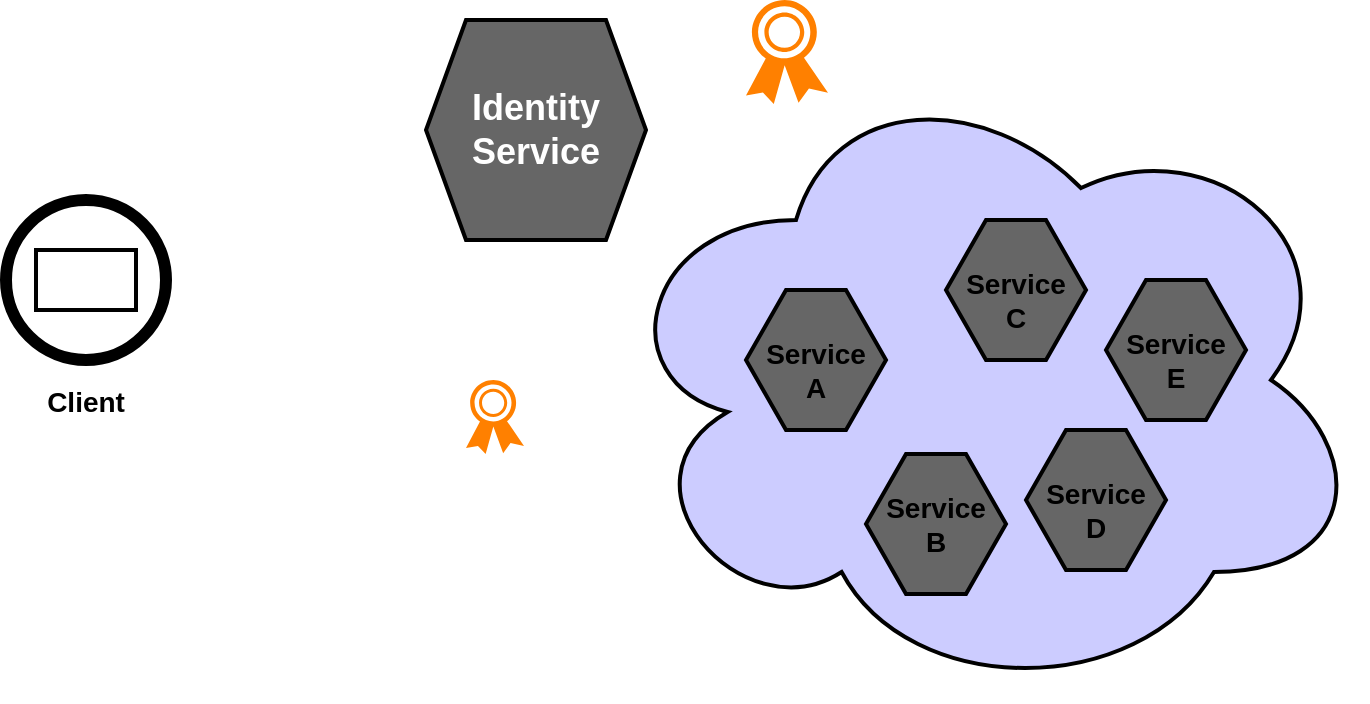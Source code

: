 <mxfile version="14.8.2" type="github" pages="2">
  <diagram id="-OOZb_PrkokhTgFWcZV8" name="template">
    <mxGraphModel dx="868" dy="458" grid="1" gridSize="10" guides="1" tooltips="1" connect="1" arrows="1" fold="1" page="1" pageScale="1" pageWidth="850" pageHeight="1100" math="0" shadow="0">
      <root>
        <mxCell id="0" />
        <mxCell id="1" parent="0" />
        <mxCell id="1uRMVp3zF_bAeUFYTsCa-5" value="" style="group" vertex="1" connectable="0" parent="1">
          <mxGeometry x="80" y="150" width="80" height="110" as="geometry" />
        </mxCell>
        <mxCell id="1uRMVp3zF_bAeUFYTsCa-1" value="" style="ellipse;whiteSpace=wrap;html=1;aspect=fixed;strokeWidth=6;" vertex="1" parent="1uRMVp3zF_bAeUFYTsCa-5">
          <mxGeometry width="80" height="80" as="geometry" />
        </mxCell>
        <mxCell id="1uRMVp3zF_bAeUFYTsCa-3" value="" style="rounded=0;whiteSpace=wrap;html=1;strokeWidth=2;" vertex="1" parent="1uRMVp3zF_bAeUFYTsCa-5">
          <mxGeometry x="15" y="25" width="50" height="30" as="geometry" />
        </mxCell>
        <mxCell id="1uRMVp3zF_bAeUFYTsCa-4" value="&lt;font style=&quot;font-size: 14px&quot;&gt;&lt;b&gt;Client&lt;/b&gt;&lt;/font&gt;" style="text;html=1;strokeColor=none;fillColor=none;align=center;verticalAlign=middle;whiteSpace=wrap;rounded=0;fontSize=16;" vertex="1" parent="1uRMVp3zF_bAeUFYTsCa-5">
          <mxGeometry x="20" y="90" width="40" height="20" as="geometry" />
        </mxCell>
        <mxCell id="1uRMVp3zF_bAeUFYTsCa-6" value="" style="ellipse;shape=cloud;whiteSpace=wrap;html=1;strokeWidth=2;fillColor=#CCCCFF;" vertex="1" parent="1">
          <mxGeometry x="380" y="80" width="380" height="320" as="geometry" />
        </mxCell>
        <mxCell id="1uRMVp3zF_bAeUFYTsCa-30" value="" style="group" vertex="1" connectable="0" parent="1">
          <mxGeometry x="450" y="195" width="70" height="70" as="geometry" />
        </mxCell>
        <mxCell id="1uRMVp3zF_bAeUFYTsCa-7" value="" style="shape=hexagon;perimeter=hexagonPerimeter2;whiteSpace=wrap;html=1;fixedSize=1;strokeWidth=2;fillColor=#666666;" vertex="1" parent="1uRMVp3zF_bAeUFYTsCa-30">
          <mxGeometry width="70" height="70" as="geometry" />
        </mxCell>
        <mxCell id="1uRMVp3zF_bAeUFYTsCa-8" value="&lt;font style=&quot;font-size: 14px&quot;&gt;&lt;b&gt;Service&lt;br&gt;A&lt;/b&gt;&lt;/font&gt;" style="text;html=1;strokeColor=none;fillColor=#666666;align=center;verticalAlign=middle;whiteSpace=wrap;rounded=0;" vertex="1" parent="1uRMVp3zF_bAeUFYTsCa-30">
          <mxGeometry x="15" y="30" width="40" height="20" as="geometry" />
        </mxCell>
        <mxCell id="1uRMVp3zF_bAeUFYTsCa-31" value="" style="group" vertex="1" connectable="0" parent="1">
          <mxGeometry x="510" y="277" width="70" height="70" as="geometry" />
        </mxCell>
        <mxCell id="1uRMVp3zF_bAeUFYTsCa-11" value="" style="shape=hexagon;perimeter=hexagonPerimeter2;whiteSpace=wrap;html=1;fixedSize=1;strokeWidth=2;fillColor=#666666;" vertex="1" parent="1uRMVp3zF_bAeUFYTsCa-31">
          <mxGeometry width="70" height="70" as="geometry" />
        </mxCell>
        <mxCell id="1uRMVp3zF_bAeUFYTsCa-12" value="&lt;font style=&quot;font-size: 14px&quot;&gt;&lt;b&gt;Service&lt;br&gt;B&lt;/b&gt;&lt;/font&gt;" style="text;html=1;strokeColor=none;fillColor=none;align=center;verticalAlign=middle;whiteSpace=wrap;rounded=0;" vertex="1" parent="1uRMVp3zF_bAeUFYTsCa-31">
          <mxGeometry x="15" y="25" width="40" height="20" as="geometry" />
        </mxCell>
        <mxCell id="1uRMVp3zF_bAeUFYTsCa-32" value="" style="group" vertex="1" connectable="0" parent="1">
          <mxGeometry x="590" y="265" width="70" height="70" as="geometry" />
        </mxCell>
        <mxCell id="1uRMVp3zF_bAeUFYTsCa-15" value="" style="shape=hexagon;perimeter=hexagonPerimeter2;whiteSpace=wrap;html=1;fixedSize=1;strokeWidth=2;fillColor=#666666;" vertex="1" parent="1uRMVp3zF_bAeUFYTsCa-32">
          <mxGeometry width="70" height="70" as="geometry" />
        </mxCell>
        <mxCell id="1uRMVp3zF_bAeUFYTsCa-16" value="&lt;font style=&quot;font-size: 14px&quot;&gt;&lt;b&gt;Service&lt;br&gt;D&lt;br&gt;&lt;/b&gt;&lt;/font&gt;" style="text;html=1;strokeColor=none;fillColor=none;align=center;verticalAlign=middle;whiteSpace=wrap;rounded=0;" vertex="1" parent="1uRMVp3zF_bAeUFYTsCa-32">
          <mxGeometry x="15" y="30" width="40" height="20" as="geometry" />
        </mxCell>
        <mxCell id="1uRMVp3zF_bAeUFYTsCa-33" value="" style="group" vertex="1" connectable="0" parent="1">
          <mxGeometry x="550" y="160" width="70" height="70" as="geometry" />
        </mxCell>
        <mxCell id="1uRMVp3zF_bAeUFYTsCa-13" value="" style="shape=hexagon;perimeter=hexagonPerimeter2;whiteSpace=wrap;html=1;fixedSize=1;strokeWidth=2;fillColor=#666666;" vertex="1" parent="1uRMVp3zF_bAeUFYTsCa-33">
          <mxGeometry width="70" height="70" as="geometry" />
        </mxCell>
        <mxCell id="1uRMVp3zF_bAeUFYTsCa-14" value="&lt;font style=&quot;font-size: 14px&quot;&gt;&lt;b&gt;Service&lt;br&gt;C&lt;/b&gt;&lt;/font&gt;" style="text;html=1;strokeColor=none;fillColor=#666666;align=center;verticalAlign=middle;whiteSpace=wrap;rounded=0;" vertex="1" parent="1uRMVp3zF_bAeUFYTsCa-33">
          <mxGeometry x="15" y="30" width="40" height="20" as="geometry" />
        </mxCell>
        <mxCell id="1uRMVp3zF_bAeUFYTsCa-34" value="" style="group" vertex="1" connectable="0" parent="1">
          <mxGeometry x="630" y="190" width="70" height="70" as="geometry" />
        </mxCell>
        <mxCell id="1uRMVp3zF_bAeUFYTsCa-17" value="" style="shape=hexagon;perimeter=hexagonPerimeter2;whiteSpace=wrap;html=1;fixedSize=1;strokeWidth=2;fillColor=#666666;" vertex="1" parent="1uRMVp3zF_bAeUFYTsCa-34">
          <mxGeometry width="70" height="70" as="geometry" />
        </mxCell>
        <mxCell id="1uRMVp3zF_bAeUFYTsCa-18" value="&lt;font style=&quot;font-size: 14px&quot;&gt;&lt;b&gt;Service&lt;br&gt;E&lt;/b&gt;&lt;/font&gt;" style="text;html=1;strokeColor=none;fillColor=none;align=center;verticalAlign=middle;whiteSpace=wrap;rounded=0;" vertex="1" parent="1uRMVp3zF_bAeUFYTsCa-34">
          <mxGeometry x="15" y="30" width="40" height="20" as="geometry" />
        </mxCell>
        <mxCell id="1uRMVp3zF_bAeUFYTsCa-39" value="" style="pointerEvents=1;shadow=0;dashed=0;html=1;strokeColor=none;fillColor=#FF8000;labelPosition=center;verticalLabelPosition=bottom;verticalAlign=top;outlineConnect=0;align=center;shape=mxgraph.office.security.token;" vertex="1" parent="1">
          <mxGeometry x="450" y="50" width="41" height="52" as="geometry" />
        </mxCell>
        <mxCell id="1uRMVp3zF_bAeUFYTsCa-40" value="" style="pointerEvents=1;shadow=0;dashed=0;html=1;strokeColor=none;fillColor=#FF8000;labelPosition=center;verticalLabelPosition=bottom;verticalAlign=top;outlineConnect=0;align=center;shape=mxgraph.office.security.token;" vertex="1" parent="1">
          <mxGeometry x="310" y="240" width="29" height="37" as="geometry" />
        </mxCell>
        <mxCell id="1uRMVp3zF_bAeUFYTsCa-42" value="" style="group" vertex="1" connectable="0" parent="1">
          <mxGeometry x="290" y="60" width="110" height="110" as="geometry" />
        </mxCell>
        <mxCell id="1uRMVp3zF_bAeUFYTsCa-43" value="" style="group" vertex="1" connectable="0" parent="1uRMVp3zF_bAeUFYTsCa-42">
          <mxGeometry width="110" height="110" as="geometry" />
        </mxCell>
        <mxCell id="1uRMVp3zF_bAeUFYTsCa-44" value="" style="group" vertex="1" connectable="0" parent="1uRMVp3zF_bAeUFYTsCa-43">
          <mxGeometry width="110" height="110" as="geometry" />
        </mxCell>
        <mxCell id="1uRMVp3zF_bAeUFYTsCa-35" value="" style="shape=hexagon;perimeter=hexagonPerimeter2;whiteSpace=wrap;html=1;fixedSize=1;strokeWidth=2;fillColor=#666666;" vertex="1" parent="1uRMVp3zF_bAeUFYTsCa-44">
          <mxGeometry width="110" height="110" as="geometry" />
        </mxCell>
        <mxCell id="1uRMVp3zF_bAeUFYTsCa-38" value="&lt;b&gt;&lt;font style=&quot;font-size: 18px&quot; color=&quot;#ffffff&quot;&gt;Identity&lt;br&gt;Service&lt;/font&gt;&lt;/b&gt;" style="text;html=1;strokeColor=none;fillColor=none;align=center;verticalAlign=middle;whiteSpace=wrap;rounded=0;shadow=0;" vertex="1" parent="1uRMVp3zF_bAeUFYTsCa-44">
          <mxGeometry x="35" y="45" width="40" height="20" as="geometry" />
        </mxCell>
      </root>
    </mxGraphModel>
  </diagram>
  <diagram name="1st-approach" id="Aglust-Zg4pcd9BZMCzB">
    <mxGraphModel dx="868" dy="458" grid="1" gridSize="10" guides="1" tooltips="1" connect="1" arrows="1" fold="1" page="1" pageScale="1" pageWidth="850" pageHeight="1100" math="0" shadow="0">
      <root>
        <mxCell id="Twjd7jKsQh1m9iTc1C2y-0" />
        <mxCell id="Twjd7jKsQh1m9iTc1C2y-1" parent="Twjd7jKsQh1m9iTc1C2y-0" />
        <mxCell id="Twjd7jKsQh1m9iTc1C2y-2" value="" style="group" vertex="1" connectable="0" parent="Twjd7jKsQh1m9iTc1C2y-1">
          <mxGeometry x="70" y="230" width="80" height="110" as="geometry" />
        </mxCell>
        <mxCell id="Twjd7jKsQh1m9iTc1C2y-3" value="" style="ellipse;whiteSpace=wrap;html=1;aspect=fixed;strokeWidth=6;" vertex="1" parent="Twjd7jKsQh1m9iTc1C2y-2">
          <mxGeometry width="80" height="80" as="geometry" />
        </mxCell>
        <mxCell id="Twjd7jKsQh1m9iTc1C2y-4" value="" style="rounded=0;whiteSpace=wrap;html=1;strokeWidth=2;" vertex="1" parent="Twjd7jKsQh1m9iTc1C2y-2">
          <mxGeometry x="15" y="25" width="50" height="30" as="geometry" />
        </mxCell>
        <mxCell id="Twjd7jKsQh1m9iTc1C2y-5" value="&lt;font style=&quot;font-size: 14px&quot;&gt;&lt;b&gt;Client&lt;/b&gt;&lt;/font&gt;" style="text;html=1;strokeColor=none;fillColor=none;align=center;verticalAlign=middle;whiteSpace=wrap;rounded=0;fontSize=16;" vertex="1" parent="Twjd7jKsQh1m9iTc1C2y-2">
          <mxGeometry x="20" y="90" width="40" height="20" as="geometry" />
        </mxCell>
        <mxCell id="Twjd7jKsQh1m9iTc1C2y-6" value="" style="ellipse;shape=cloud;whiteSpace=wrap;html=1;strokeWidth=2;fillColor=#CCCCFF;dashed=1;strokeColor=none;" vertex="1" parent="Twjd7jKsQh1m9iTc1C2y-1">
          <mxGeometry x="325" y="20" width="500" height="460" as="geometry" />
        </mxCell>
        <mxCell id="Twjd7jKsQh1m9iTc1C2y-7" value="" style="group" vertex="1" connectable="0" parent="Twjd7jKsQh1m9iTc1C2y-1">
          <mxGeometry x="450" y="235" width="70" height="70" as="geometry" />
        </mxCell>
        <mxCell id="Twjd7jKsQh1m9iTc1C2y-8" value="" style="shape=hexagon;perimeter=hexagonPerimeter2;whiteSpace=wrap;html=1;fixedSize=1;strokeWidth=2;fillColor=#666666;" vertex="1" parent="Twjd7jKsQh1m9iTc1C2y-7">
          <mxGeometry width="70" height="70" as="geometry" />
        </mxCell>
        <mxCell id="Twjd7jKsQh1m9iTc1C2y-9" value="&lt;font style=&quot;font-size: 14px&quot;&gt;&lt;b&gt;Service&lt;br&gt;A&lt;/b&gt;&lt;/font&gt;" style="text;html=1;strokeColor=none;fillColor=#666666;align=center;verticalAlign=middle;whiteSpace=wrap;rounded=0;" vertex="1" parent="Twjd7jKsQh1m9iTc1C2y-7">
          <mxGeometry x="15" y="30" width="40" height="20" as="geometry" />
        </mxCell>
        <mxCell id="Twjd7jKsQh1m9iTc1C2y-10" value="" style="group" vertex="1" connectable="0" parent="Twjd7jKsQh1m9iTc1C2y-1">
          <mxGeometry x="540" y="320" width="70" height="70" as="geometry" />
        </mxCell>
        <mxCell id="Twjd7jKsQh1m9iTc1C2y-11" value="" style="shape=hexagon;perimeter=hexagonPerimeter2;whiteSpace=wrap;html=1;fixedSize=1;strokeWidth=2;fillColor=#666666;" vertex="1" parent="Twjd7jKsQh1m9iTc1C2y-10">
          <mxGeometry x="-15" y="13" width="70" height="70" as="geometry" />
        </mxCell>
        <mxCell id="Twjd7jKsQh1m9iTc1C2y-12" value="&lt;font style=&quot;font-size: 14px&quot;&gt;&lt;b&gt;Service&lt;br&gt;B&lt;/b&gt;&lt;/font&gt;" style="text;html=1;strokeColor=none;fillColor=none;align=center;verticalAlign=middle;whiteSpace=wrap;rounded=0;" vertex="1" parent="Twjd7jKsQh1m9iTc1C2y-10">
          <mxGeometry y="38" width="40" height="20" as="geometry" />
        </mxCell>
        <mxCell id="Twjd7jKsQh1m9iTc1C2y-13" value="" style="group" vertex="1" connectable="0" parent="Twjd7jKsQh1m9iTc1C2y-1">
          <mxGeometry x="600" y="255" width="70" height="70" as="geometry" />
        </mxCell>
        <mxCell id="Twjd7jKsQh1m9iTc1C2y-14" value="" style="shape=hexagon;perimeter=hexagonPerimeter2;whiteSpace=wrap;html=1;fixedSize=1;strokeWidth=2;fillColor=#666666;" vertex="1" parent="Twjd7jKsQh1m9iTc1C2y-13">
          <mxGeometry width="70" height="70" as="geometry" />
        </mxCell>
        <mxCell id="Twjd7jKsQh1m9iTc1C2y-15" value="&lt;font style=&quot;font-size: 14px&quot;&gt;&lt;b&gt;Service&lt;br&gt;D&lt;br&gt;&lt;/b&gt;&lt;/font&gt;" style="text;html=1;strokeColor=none;fillColor=none;align=center;verticalAlign=middle;whiteSpace=wrap;rounded=0;" vertex="1" parent="Twjd7jKsQh1m9iTc1C2y-13">
          <mxGeometry x="15" y="30" width="40" height="20" as="geometry" />
        </mxCell>
        <mxCell id="Twjd7jKsQh1m9iTc1C2y-16" value="" style="group" vertex="1" connectable="0" parent="Twjd7jKsQh1m9iTc1C2y-1">
          <mxGeometry x="570" y="130" width="70" height="70" as="geometry" />
        </mxCell>
        <mxCell id="Twjd7jKsQh1m9iTc1C2y-17" value="" style="shape=hexagon;perimeter=hexagonPerimeter2;whiteSpace=wrap;html=1;fixedSize=1;strokeWidth=2;fillColor=#666666;" vertex="1" parent="Twjd7jKsQh1m9iTc1C2y-16">
          <mxGeometry width="70" height="70" as="geometry" />
        </mxCell>
        <mxCell id="Twjd7jKsQh1m9iTc1C2y-18" value="&lt;font style=&quot;font-size: 14px&quot;&gt;&lt;b&gt;Service&lt;br&gt;C&lt;/b&gt;&lt;/font&gt;" style="text;html=1;strokeColor=none;fillColor=#666666;align=center;verticalAlign=middle;whiteSpace=wrap;rounded=0;" vertex="1" parent="Twjd7jKsQh1m9iTc1C2y-16">
          <mxGeometry x="15" y="30" width="40" height="20" as="geometry" />
        </mxCell>
        <mxCell id="Twjd7jKsQh1m9iTc1C2y-19" value="" style="group" vertex="1" connectable="0" parent="Twjd7jKsQh1m9iTc1C2y-1">
          <mxGeometry x="660" y="185" width="70" height="70" as="geometry" />
        </mxCell>
        <mxCell id="Twjd7jKsQh1m9iTc1C2y-20" value="" style="shape=hexagon;perimeter=hexagonPerimeter2;whiteSpace=wrap;html=1;fixedSize=1;strokeWidth=2;fillColor=#666666;" vertex="1" parent="Twjd7jKsQh1m9iTc1C2y-19">
          <mxGeometry width="70" height="70" as="geometry" />
        </mxCell>
        <mxCell id="Twjd7jKsQh1m9iTc1C2y-21" value="&lt;font style=&quot;font-size: 14px&quot;&gt;&lt;b&gt;Service&lt;br&gt;E&lt;/b&gt;&lt;/font&gt;" style="text;html=1;strokeColor=none;fillColor=none;align=center;verticalAlign=middle;whiteSpace=wrap;rounded=0;" vertex="1" parent="Twjd7jKsQh1m9iTc1C2y-19">
          <mxGeometry x="15" y="30" width="40" height="20" as="geometry" />
        </mxCell>
        <mxCell id="Twjd7jKsQh1m9iTc1C2y-24" value="" style="group" vertex="1" connectable="0" parent="Twjd7jKsQh1m9iTc1C2y-1">
          <mxGeometry x="240" y="40" width="110" height="130" as="geometry" />
        </mxCell>
        <mxCell id="Twjd7jKsQh1m9iTc1C2y-25" value="" style="group" vertex="1" connectable="0" parent="Twjd7jKsQh1m9iTc1C2y-24">
          <mxGeometry width="110" height="130" as="geometry" />
        </mxCell>
        <mxCell id="Twjd7jKsQh1m9iTc1C2y-26" value="" style="group" vertex="1" connectable="0" parent="Twjd7jKsQh1m9iTc1C2y-25">
          <mxGeometry width="110" height="130" as="geometry" />
        </mxCell>
        <mxCell id="Twjd7jKsQh1m9iTc1C2y-27" value="" style="shape=hexagon;perimeter=hexagonPerimeter2;whiteSpace=wrap;html=1;fixedSize=1;strokeWidth=2;fillColor=#B3B3B3;" vertex="1" parent="Twjd7jKsQh1m9iTc1C2y-26">
          <mxGeometry width="110" height="110" as="geometry" />
        </mxCell>
        <mxCell id="Twjd7jKsQh1m9iTc1C2y-28" value="&lt;b&gt;&lt;font style=&quot;font-size: 18px&quot;&gt;Identity&lt;br&gt;Service&lt;/font&gt;&lt;/b&gt;" style="text;html=1;strokeColor=none;fillColor=none;align=center;verticalAlign=middle;whiteSpace=wrap;rounded=0;shadow=0;" vertex="1" parent="Twjd7jKsQh1m9iTc1C2y-26">
          <mxGeometry x="35" y="45" width="40" height="20" as="geometry" />
        </mxCell>
        <mxCell id="Twjd7jKsQh1m9iTc1C2y-40" value="" style="pointerEvents=1;shadow=0;dashed=0;html=1;strokeColor=none;fillColor=#FF8000;labelPosition=center;verticalLabelPosition=bottom;verticalAlign=top;outlineConnect=0;align=center;shape=mxgraph.office.security.token;" vertex="1" parent="Twjd7jKsQh1m9iTc1C2y-26">
          <mxGeometry x="80" width="20" height="30" as="geometry" />
        </mxCell>
        <mxCell id="Twjd7jKsQh1m9iTc1C2y-39" value="" style="pointerEvents=1;shadow=0;dashed=0;html=1;strokeColor=none;fillColor=#FF8000;labelPosition=center;verticalLabelPosition=bottom;verticalAlign=top;outlineConnect=0;align=center;shape=mxgraph.office.security.token;" vertex="1" parent="Twjd7jKsQh1m9iTc1C2y-26">
          <mxGeometry x="90" y="60" width="20" height="30" as="geometry" />
        </mxCell>
        <mxCell id="Twjd7jKsQh1m9iTc1C2y-23" value="" style="pointerEvents=1;shadow=0;dashed=0;html=1;strokeColor=none;fillColor=#FF8000;labelPosition=center;verticalLabelPosition=bottom;verticalAlign=top;outlineConnect=0;align=center;shape=mxgraph.office.security.token;" vertex="1" parent="Twjd7jKsQh1m9iTc1C2y-26">
          <mxGeometry x="75" y="100" width="20" height="30" as="geometry" />
        </mxCell>
        <mxCell id="Twjd7jKsQh1m9iTc1C2y-29" style="edgeStyle=orthogonalEdgeStyle;rounded=0;orthogonalLoop=1;jettySize=auto;html=1;entryX=0;entryY=0.5;entryDx=0;entryDy=0;dashed=1;strokeWidth=2;" edge="1" parent="Twjd7jKsQh1m9iTc1C2y-1" source="Twjd7jKsQh1m9iTc1C2y-3" target="Twjd7jKsQh1m9iTc1C2y-8">
          <mxGeometry relative="1" as="geometry" />
        </mxCell>
        <mxCell id="Twjd7jKsQh1m9iTc1C2y-32" style="rounded=0;orthogonalLoop=1;jettySize=auto;html=1;entryX=0.827;entryY=0.973;entryDx=0;entryDy=0;jumpStyle=none;dashed=1;strokeWidth=2;jumpSize=0;entryPerimeter=0;" edge="1" parent="Twjd7jKsQh1m9iTc1C2y-1" source="Twjd7jKsQh1m9iTc1C2y-8" target="Twjd7jKsQh1m9iTc1C2y-27">
          <mxGeometry relative="1" as="geometry" />
        </mxCell>
        <mxCell id="Twjd7jKsQh1m9iTc1C2y-33" value="" style="edgeStyle=none;rounded=0;jumpStyle=none;jumpSize=0;orthogonalLoop=1;jettySize=auto;html=1;dashed=1;strokeWidth=1;entryX=0;entryY=0.75;entryDx=0;entryDy=0;exitX=1;exitY=0.25;exitDx=0;exitDy=0;" edge="1" parent="Twjd7jKsQh1m9iTc1C2y-1" source="Twjd7jKsQh1m9iTc1C2y-8" target="Twjd7jKsQh1m9iTc1C2y-17">
          <mxGeometry relative="1" as="geometry" />
        </mxCell>
        <mxCell id="Twjd7jKsQh1m9iTc1C2y-34" style="edgeStyle=none;rounded=0;jumpStyle=none;jumpSize=0;orthogonalLoop=1;jettySize=auto;html=1;dashed=1;strokeWidth=1;entryX=0;entryY=0.5;entryDx=0;entryDy=0;" edge="1" parent="Twjd7jKsQh1m9iTc1C2y-1" source="Twjd7jKsQh1m9iTc1C2y-8" target="Twjd7jKsQh1m9iTc1C2y-14">
          <mxGeometry relative="1" as="geometry" />
        </mxCell>
        <mxCell id="Twjd7jKsQh1m9iTc1C2y-35" style="edgeStyle=none;rounded=0;jumpStyle=none;jumpSize=0;orthogonalLoop=1;jettySize=auto;html=1;dashed=1;strokeWidth=2;entryX=0.864;entryY=0.118;entryDx=0;entryDy=0;entryPerimeter=0;" edge="1" parent="Twjd7jKsQh1m9iTc1C2y-1" source="Twjd7jKsQh1m9iTc1C2y-17" target="Twjd7jKsQh1m9iTc1C2y-27">
          <mxGeometry relative="1" as="geometry">
            <mxPoint x="390" y="80" as="targetPoint" />
          </mxGeometry>
        </mxCell>
        <mxCell id="Twjd7jKsQh1m9iTc1C2y-38" style="edgeStyle=none;rounded=0;jumpStyle=none;jumpSize=0;orthogonalLoop=1;jettySize=auto;html=1;entryX=0.955;entryY=0.627;entryDx=0;entryDy=0;dashed=1;strokeWidth=2;entryPerimeter=0;" edge="1" parent="Twjd7jKsQh1m9iTc1C2y-1" source="Twjd7jKsQh1m9iTc1C2y-14" target="Twjd7jKsQh1m9iTc1C2y-27">
          <mxGeometry relative="1" as="geometry" />
        </mxCell>
        <mxCell id="Twjd7jKsQh1m9iTc1C2y-42" value="" style="group" vertex="1" connectable="0" parent="Twjd7jKsQh1m9iTc1C2y-1">
          <mxGeometry x="160" y="270" width="160" height="52" as="geometry" />
        </mxCell>
        <mxCell id="Twjd7jKsQh1m9iTc1C2y-22" value="" style="pointerEvents=1;shadow=0;dashed=0;html=1;strokeColor=none;fillColor=#FF8000;labelPosition=center;verticalLabelPosition=bottom;verticalAlign=top;outlineConnect=0;align=center;shape=mxgraph.office.security.token;" vertex="1" parent="Twjd7jKsQh1m9iTc1C2y-42">
          <mxGeometry width="41" height="52" as="geometry" />
        </mxCell>
        <mxCell id="Twjd7jKsQh1m9iTc1C2y-31" value="&lt;font style=&quot;font-size: 14px&quot;&gt;Token passed&lt;/font&gt;" style="text;html=1;strokeColor=none;fillColor=none;align=center;verticalAlign=middle;whiteSpace=wrap;rounded=0;shadow=0;container=1;" vertex="1" parent="Twjd7jKsQh1m9iTc1C2y-42">
          <mxGeometry x="30" width="130" height="20" as="geometry" />
        </mxCell>
      </root>
    </mxGraphModel>
  </diagram>
</mxfile>
